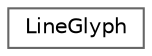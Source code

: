 digraph "Graphical Class Hierarchy"
{
 // LATEX_PDF_SIZE
  bgcolor="transparent";
  edge [fontname=Helvetica,fontsize=10,labelfontname=Helvetica,labelfontsize=10];
  node [fontname=Helvetica,fontsize=10,shape=box,height=0.2,width=0.4];
  rankdir="LR";
  Node0 [id="Node000000",label="LineGlyph",height=0.2,width=0.4,color="grey40", fillcolor="white", style="filled",URL="$classLineGlyph.html",tooltip=" "];
}
